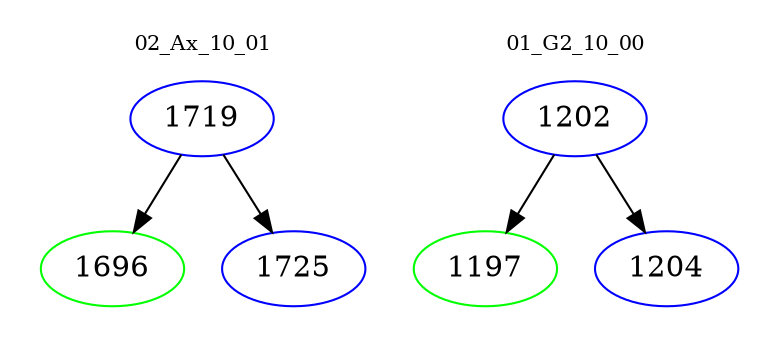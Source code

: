 digraph{
subgraph cluster_0 {
color = white
label = "02_Ax_10_01";
fontsize=10;
T0_1719 [label="1719", color="blue"]
T0_1719 -> T0_1696 [color="black"]
T0_1696 [label="1696", color="green"]
T0_1719 -> T0_1725 [color="black"]
T0_1725 [label="1725", color="blue"]
}
subgraph cluster_1 {
color = white
label = "01_G2_10_00";
fontsize=10;
T1_1202 [label="1202", color="blue"]
T1_1202 -> T1_1197 [color="black"]
T1_1197 [label="1197", color="green"]
T1_1202 -> T1_1204 [color="black"]
T1_1204 [label="1204", color="blue"]
}
}
